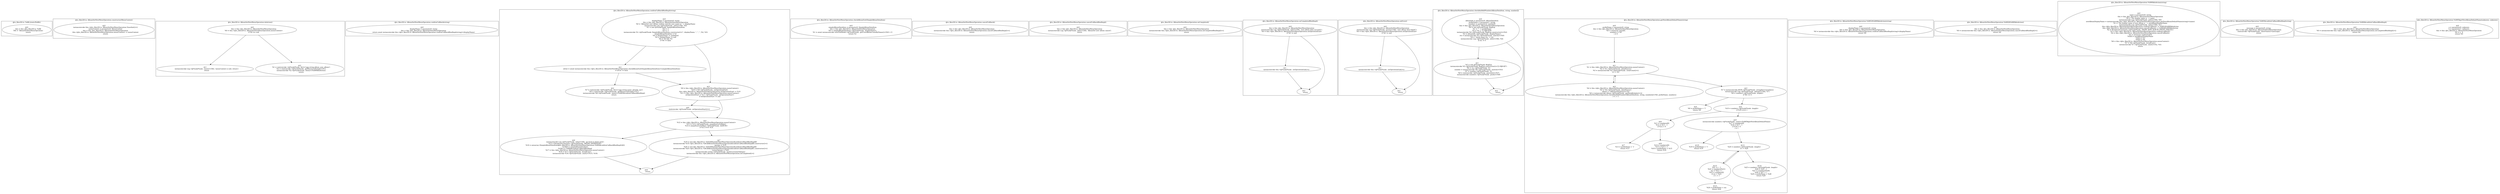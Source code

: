 digraph "20.ts" {
subgraph "cluster_@ts_files/20.ts: %dflt.[static]%dflt()" {
  label="@ts_files/20.ts: %dflt.[static]%dflt()";
  Node33180 [label="id:0
      this = this: @ts_files/20.ts: %dflt
      TAG = 'AlbumSetNewMenuOperation'
      return"];
}
subgraph "cluster_@ts_files/20.ts: AlbumSetNewMenuOperation.constructor(MenuContext)" {
  label="@ts_files/20.ts: AlbumSetNewMenuOperation.constructor(MenuContext)";
  Node63730 [label="id:0
      instanceinvoke this.<@ts_files/20.ts: AlbumSetNewMenuOperation.%instInit()>()
      menuContext = parameter0: MenuContext
      this = this: @ts_files/20.ts: AlbumSetNewMenuOperation
      this.<@ts_files/20.ts: AlbumSetNewMenuOperation.menuContext> = menuContext
      return"];
}
subgraph "cluster_@ts_files/20.ts: AlbumSetNewMenuOperation.doAction()" {
  label="@ts_files/20.ts: AlbumSetNewMenuOperation.doAction()";
  Node48220 [label="id:0
      this = this: @ts_files/20.ts: AlbumSetNewMenuOperation
      %0 = this.<@ts_files/20.ts: AlbumSetNewMenuOperation.menuContext>
      if %0 == null"];
  Node48221 [label="id:1
      instanceinvoke Log.<@%unk/%unk: .warn()>(TAG, 'menuContext is null, return')
      return"];
  Node48222 [label="id:2
      %1 = staticinvoke <@%unk/%unk: .$r()>('app.string.album_new_album')
      %2 = staticinvoke <@%unk/%unk: .getResourceString()>(%1)
      instanceinvoke %2.<@%unk/%unk: .then()>(%AM0$doAction)
      return"];
  Node48220 -> Node48221;
  Node48220 -> Node48222;
}
subgraph "cluster_@ts_files/20.ts: AlbumSetNewMenuOperation.confirmCallback(string)" {
  label="@ts_files/20.ts: AlbumSetNewMenuOperation.confirmCallback(string)";
  Node61990 [label="id:0
      displayName = parameter0: string
      this = this: @ts_files/20.ts: AlbumSetNewMenuOperation
      return await instanceinvoke this.<@ts_files/20.ts: AlbumSetNewMenuOperation.confirmCallbackBindImpl(string)>(displayName)"];
}
subgraph "cluster_@ts_files/20.ts: AlbumSetNewMenuOperation.confirmCallbackBindImpl(string)" {
  label="@ts_files/20.ts: AlbumSetNewMenuOperation.confirmCallbackBindImpl(string)";
  Node69820 [label="id:0
      displayName = parameter0: string
      this = this: @ts_files/20.ts: AlbumSetNewMenuOperation
      %0 = 'AlbumSet new album confirm and the new name is: ' + displayName
      instanceinvoke Log.<@%unk/%unk: .info()>(TAG, %0)
      %1 = new @%unk/%unk: SimpleAlbumDataItem
      %2 = -1
      %3 = -1
      instanceinvoke %1.<@%unk/%unk: SimpleAlbumDataItem.constructor()>('', displayName, '', '', '', %2, %3)
      simpleAlbumDataItem = %1
      %4 = displayName != undefined
      %5 = displayName != null
      %6 = %4 && %5
      if %6 != false"];
  Node69821 [label="id:1
      isExit = await instanceinvoke this.<@ts_files/20.ts: AlbumSetNewMenuOperation.checkAlbumExit(SimpleAlbumDataItem)>(simpleAlbumDataItem)
      if isExit != false"];
  Node69822 [label="id:2
      %7 = staticinvoke <@%unk/%unk: .$r()>('app.string.name_already_use')
      %8 = staticinvoke <@%unk/%unk: .getResourceString()>(%7)
      instanceinvoke %8.<@%unk/%unk: .then()>(%AM3$confirmCallbackBindImpl)
      return"];
  Node69823 [label="id:3
      %9 = this.<@ts_files/20.ts: AlbumSetNewMenuOperation.menuContext>
      %10 = %9.<@%unk/%unk: .onOperationEnd>
      this.<@ts_files/20.ts: AlbumSetNewMenuOperation.onOperationEnd> = %10
      %11 = this.<@ts_files/20.ts: AlbumSetNewMenuOperation.menuContext>
      onOperationStart = %11.<@%unk/%unk: .onOperationStart>
      if onOperationStart != null"];
  Node69824 [label="id:4
      staticinvoke <@%unk/%unk: .onOperationStart()>()"];
  Node69825 [label="id:5
      %12 = this.<@ts_files/20.ts: AlbumSetNewMenuOperation.menuContext>
      %13 = %12.<@%unk/%unk: .jumpSourceToMain>
      %14 = JumpSourceToMain.<@%unk/%unk: .ALBUM>
      if %13 === %14"];
  Node69826 [label="id:6
      instanceinvoke Log.<@%unk/%unk: .info()>(TAG, 'go back to photo grid')
      %15 = BroadcastConstants.<@%unk/%unk: .MEDIA_OPERATION>
      %16 = newarray (SimpleAlbumDataItem|@ts_files/20.ts: AlbumSetNewMenuOperation.%AM4$confirmCallbackBindImpl())[2]
      %16[0] = simpleAlbumDataItem
      %16[1] = %AM4$confirmCallbackBindImpl
      %17 = this.<@ts_files/20.ts: AlbumSetNewMenuOperation.menuContext>
      %18 = %17.<@%unk/%unk: .broadCast>
      instanceinvoke %18.<@%unk/%unk: .emit()>(%15, %16)"];
  Node69827 [label="id:7
      %19 = new @ts_files/20.ts: %AC$AlbumSetNewMenuOperation$confirmCallbackBindImpl$0
      instanceinvoke %19.<@ts_files/20.ts: %AC$AlbumSetNewMenuOperation$confirmCallbackBindImpl$0.constructor()>()
      params = %19
      %20 = new @ts_files/20.ts: %AC$AlbumSetNewMenuOperation$confirmCallbackBindImpl$1
      instanceinvoke %20.<@ts_files/20.ts: %AC$AlbumSetNewMenuOperation$confirmCallbackBindImpl$1.constructor()>()
      routerOptions = %20
      instanceinvoke router.<@%unk/%unk: .push()>(routerOptions)
      instanceinvoke this.<@ts_files/20.ts: AlbumSetNewMenuOperation.onCompleted()>()"];
  Node69828 [label="id:8
      return"];
  Node69820 -> Node69821;
  Node69820 -> Node69823;
  Node69821 -> Node69822;
  Node69821 -> Node69823;
  Node69823 -> Node69824;
  Node69823 -> Node69825;
  Node69824 -> Node69825;
  Node69825 -> Node69826;
  Node69825 -> Node69827;
  Node69826 -> Node69828;
  Node69827 -> Node69828;
}
subgraph "cluster_@ts_files/20.ts: AlbumSetNewMenuOperation.checkAlbumExit(SimpleAlbumDataItem)" {
  label="@ts_files/20.ts: AlbumSetNewMenuOperation.checkAlbumExit(SimpleAlbumDataItem)";
  Node73140 [label="id:0
      simpleAlbumDataItem = parameter0: SimpleAlbumDataItem
      this = this: @ts_files/20.ts: AlbumSetNewMenuOperation
      %0 = simpleAlbumDataItem.<@%unk/%unk: .displayName>
      %1 = await instanceinvoke userFileModel.<@%unk/%unk: .getUserAlbumCountByName()>(%0) > 0
      return %1"];
}
subgraph "cluster_@ts_files/20.ts: AlbumSetNewMenuOperation.cancelCallback()" {
  label="@ts_files/20.ts: AlbumSetNewMenuOperation.cancelCallback()";
  Node54000 [label="id:0
      this = this: @ts_files/20.ts: AlbumSetNewMenuOperation
      instanceinvoke this.<@ts_files/20.ts: AlbumSetNewMenuOperation.cancelCallbackBindImpl()>()
      return"];
}
subgraph "cluster_@ts_files/20.ts: AlbumSetNewMenuOperation.cancelCallbackBindImpl()" {
  label="@ts_files/20.ts: AlbumSetNewMenuOperation.cancelCallbackBindImpl()";
  Node61830 [label="id:0
      this = this: @ts_files/20.ts: AlbumSetNewMenuOperation
      instanceinvoke Log.<@%unk/%unk: .info()>(TAG, 'AlbumSet new album cancel')
      return"];
}
subgraph "cluster_@ts_files/20.ts: AlbumSetNewMenuOperation.onCompleted()" {
  label="@ts_files/20.ts: AlbumSetNewMenuOperation.onCompleted()";
  Node51510 [label="id:0
      this = this: @ts_files/20.ts: AlbumSetNewMenuOperation
      instanceinvoke this.<@ts_files/20.ts: AlbumSetNewMenuOperation.onCompletedBindImpl()>()
      return"];
}
subgraph "cluster_@ts_files/20.ts: AlbumSetNewMenuOperation.onCompletedBindImpl()" {
  label="@ts_files/20.ts: AlbumSetNewMenuOperation.onCompletedBindImpl()";
  Node59340 [label="id:0
      this = this: @ts_files/20.ts: AlbumSetNewMenuOperation
      instanceinvoke Log.<@%unk/%unk: .info()>(TAG, 'new album data succeed!')
      %0 = this.<@ts_files/20.ts: AlbumSetNewMenuOperation.onOperationEnd>
      if %0 != null"];
  Node59341 [label="id:1
      instanceinvoke this.<@%unk/%unk: .onOperationEnd()>()"];
  Node59342 [label="id:2
      return"];
  Node59340 -> Node59341;
  Node59340 -> Node59342;
  Node59341 -> Node59342;
}
subgraph "cluster_@ts_files/20.ts: AlbumSetNewMenuOperation.onError()" {
  label="@ts_files/20.ts: AlbumSetNewMenuOperation.onError()";
  Node47480 [label="id:0
      this = this: @ts_files/20.ts: AlbumSetNewMenuOperation
      instanceinvoke Log.<@%unk/%unk: .error()>(TAG, 'new album data failed!')
      %0 = this.<@ts_files/20.ts: AlbumSetNewMenuOperation.onOperationEnd>
      if %0 != null"];
  Node47481 [label="id:1
      instanceinvoke this.<@%unk/%unk: .onOperationEnd()>()"];
  Node47482 [label="id:2
      return"];
  Node47480 -> Node47481;
  Node47480 -> Node47482;
  Node47481 -> Node47482;
}
subgraph "cluster_@ts_files/20.ts: AlbumSetNewMenuOperation.checkAndAddNumber(AlbumDataItem, string, number[])" {
  label="@ts_files/20.ts: AlbumSetNewMenuOperation.checkAndAddNumber(AlbumDataItem, string, number[])";
  Node85940 [label="id:0
      albumInfo = parameter0: AlbumDataItem
      prefixName = parameter1: string
      numbers = parameter2: number[]
      this = this: @ts_files/20.ts: AlbumSetNewMenuOperation
      %0 = new @%unk/%unk: RegExp
      %1 = '^' + prefixName
      %2 = %1 + '[1-9][0-9]*$'
      instanceinvoke %0.<@%unk/%unk: RegExp.constructor()>(%2)
      %3 = albumInfo.<@%unk/%unk: .displayName>
      res = instanceinvoke %3.<@%unk/%unk: .match()>(%0)
      %4 = 'check name res ' + res
      instanceinvoke Log.<@%unk/%unk: .info()>(TAG, %4)
      if res != 0"];
  Node85941 [label="id:1
      %5 = new @%unk/%unk: RegExp
      instanceinvoke %5.<@%unk/%unk: RegExp.constructor()>('[1-9][0-9]*')
      %6 = res.<@%unk/%unk: .0>
      number = instanceinvoke %6.<@%unk/%unk: .match()>(%5)
      %7 = number.<@%unk/%unk: .0>
      %8 = staticinvoke <@%unk/%unk: .parseInt()>(%7)
      instanceinvoke numbers.<@%unk/%unk: .push()>(%8)"];
  Node85942 [label="id:2
      return"];
  Node85940 -> Node85941;
  Node85940 -> Node85942;
  Node85941 -> Node85942;
}
subgraph "cluster_@ts_files/20.ts: AlbumSetNewMenuOperation.getNewAlbumDefaultName(string)" {
  label="@ts_files/20.ts: AlbumSetNewMenuOperation.getNewAlbumDefaultName(string)";
  Node68770 [label="id:0
      prefixName = parameter0: string
      this = this: @ts_files/20.ts: AlbumSetNewMenuOperation
      %0 = newarray (any)[0]
      numbers = %0
      i = 0"];
  Node68771 [label="id:1
      %1 = this.<@ts_files/20.ts: AlbumSetNewMenuOperation.menuContext>
      %2 = %1.<@%unk/%unk: .dataSource>
      %3 = instanceinvoke %2.<@%unk/%unk: .totalCount()>()
      if i < %3"];
  Node68772 [label="id:2
      %4 = this.<@ts_files/20.ts: AlbumSetNewMenuOperation.menuContext>
      %5 = %4.<@%unk/%unk: .dataSource>
      album = <AlbumsDataSource>%5
      %6 = instanceinvoke album.<@%unk/%unk: .getDataByIndex()>(i)
      instanceinvoke this.<@ts_files/20.ts: AlbumSetNewMenuOperation.checkAndAddNumber(AlbumDataItem, string, number[])>(%6, prefixName, numbers)
      i = i + 1"];
  Node68773 [label="id:3
      %7 = instanceinvoke JSON.<@%unk/%unk: .stringify()>(numbers)
      instanceinvoke Log.<@%unk/%unk: .debug()>(TAG, %7)
      %8 = numbers.<@%unk/%unk: .length>
      if %8 <= 0"];
  Node68774 [label="id:4
      %9 = prefixName + '1'
      return %9"];
  Node68775 [label="id:5
      %10 = numbers.<@%unk/%unk: .length>
      if %10 === 1"];
  Node68776 [label="id:6
      %11 = numbers[0]
      %12 = %11 - 1
      if %12 > 0"];
  Node68777 [label="id:7
      %13 = prefixName + '1'
      return %13"];
  Node68778 [label="id:8
      %14 = numbers[0]
      %15 = %14 + 1
      %16 = prefixName + %15
      return %16"];
  Node68779 [label="id:9
      instanceinvoke numbers.<@%unk/%unk: .sort()>(%AM5$getNewAlbumDefaultName)
      %17 = numbers[0]
      %18 = %17 - 1
      if %18 > 0
      i = 1"];
  Node687710 [label="id:10
      %19 = prefixName + '1'
      return %19"];
  Node687711 [label="id:11
      %20 = numbers.<@%unk/%unk: .length>
      if i < %20"];
  Node687712 [label="id:12
      %21 = i - 1
      %22 = numbers[%21]
      res = %22 + 1
      %23 = numbers[i]
      if res < %23
      i = i + 1"];
  Node687713 [label="id:13
      %24 = prefixName + res
      return %24"];
  Node687714 [label="id:14
      %25 = numbers.<@%unk/%unk: .length>
      %26 = %25 - 1
      %27 = numbers[%26]
      %28 = %27 + 1
      %29 = prefixName + %28
      return %29"];
  Node68770 -> Node68771;
  Node68771 -> Node68772;
  Node68771 -> Node68773;
  Node68772 -> Node68771;
  Node68773 -> Node68774;
  Node68773 -> Node68775;
  Node68775 -> Node68776;
  Node68775 -> Node68779;
  Node68776 -> Node68777;
  Node68776 -> Node68778;
  Node68779 -> Node687710;
  Node68779 -> Node687711;
  Node687711 -> Node687712;
  Node687711 -> Node687714;
  Node687712 -> Node687713;
  Node687712 -> Node687711;
}
subgraph "cluster_@ts_files/20.ts: AlbumSetNewMenuOperation.%AM1$%AM0$doAction(string)" {
  label="@ts_files/20.ts: AlbumSetNewMenuOperation.%AM1$%AM0$doAction(string)";
  Node60120 [label="id:0
      displayName = parameter0: string
      this = this: @ts_files/20.ts: AlbumSetNewMenuOperation
      %0 = instanceinvoke this.<@ts_files/20.ts: AlbumSetNewMenuOperation.confirmCallbackBindImpl(string)>(displayName)
      return %0"];
}
subgraph "cluster_@ts_files/20.ts: AlbumSetNewMenuOperation.%AM2$%AM0$doAction()" {
  label="@ts_files/20.ts: AlbumSetNewMenuOperation.%AM2$%AM0$doAction()";
  Node53500 [label="id:0
      this = this: @ts_files/20.ts: AlbumSetNewMenuOperation
      %0 = instanceinvoke this.<@ts_files/20.ts: AlbumSetNewMenuOperation.cancelCallbackBindImpl()>()
      return %0"];
}
subgraph "cluster_@ts_files/20.ts: AlbumSetNewMenuOperation.%AM0$doAction(string)" {
  label="@ts_files/20.ts: AlbumSetNewMenuOperation.%AM0$doAction(string)";
  Node57480 [label="id:0
      name = parameter0: string
      this = this: @ts_files/20.ts: AlbumSetNewMenuOperation
      %0 = 'The display name is ' + name
      instanceinvoke Log.<@%unk/%unk: .info()>(TAG, %0)
      newAlbumDisplayName = instanceinvoke this.<@ts_files/20.ts: AlbumSetNewMenuOperation.getNewAlbumDefaultName(string)>(name)
      %1 = 'The display name of new album is ' + newAlbumDisplayName
      instanceinvoke Log.<@%unk/%unk: .info()>(TAG, %1)
      this.<@ts_files/20.ts: AlbumSetNewMenuOperation.confirmCallback> = %AM1$%AM0$doAction
      this.<@ts_files/20.ts: AlbumSetNewMenuOperation.cancelCallback> = %AM2$%AM0$doAction
      %2 = BroadcastConstants.<@%unk/%unk: .SHOW_NEW_ALBUM_PHOTO_DIALOG>
      %3 = this.<@ts_files/20.ts: AlbumSetNewMenuOperation.confirmCallback>
      %4 = this.<@ts_files/20.ts: AlbumSetNewMenuOperation.cancelCallback>
      %5 = newarray (unknown)[3]
      %5[0] = newAlbumDisplayName
      %5[1] = %3
      %5[2] = %4
      %6 = this.<@ts_files/20.ts: AlbumSetNewMenuOperation.menuContext>
      %7 = %6.<@%unk/%unk: .broadCast>
      instanceinvoke %7.<@%unk/%unk: .emit()>(%2, %5)
      return"];
}
subgraph "cluster_@ts_files/20.ts: AlbumSetNewMenuOperation.%AM3$confirmCallbackBindImpl(string)" {
  label="@ts_files/20.ts: AlbumSetNewMenuOperation.%AM3$confirmCallbackBindImpl(string)";
  Node72480 [label="id:0
      message = parameter0: string
      this = this: @ts_files/20.ts: AlbumSetNewMenuOperation
      staticinvoke <@%unk/%unk: .showToast()>(message)
      return"];
}
subgraph "cluster_@ts_files/20.ts: AlbumSetNewMenuOperation.%AM4$confirmCallbackBindImpl()" {
  label="@ts_files/20.ts: AlbumSetNewMenuOperation.%AM4$confirmCallbackBindImpl()";
  Node65860 [label="id:0
      this = this: @ts_files/20.ts: AlbumSetNewMenuOperation
      %0 = instanceinvoke this.<@ts_files/20.ts: AlbumSetNewMenuOperation.onCompletedBindImpl()>()
      return %0"];
}
subgraph "cluster_@ts_files/20.ts: AlbumSetNewMenuOperation.%AM5$getNewAlbumDefaultName(unknown, unknown)" {
  label="@ts_files/20.ts: AlbumSetNewMenuOperation.%AM5$getNewAlbumDefaultName(unknown, unknown)";
  Node81260 [label="id:0
      a = parameter0: unknown
      b = parameter1: unknown
      this = this: @ts_files/20.ts: AlbumSetNewMenuOperation
      %0 = a - b
      return %0"];
}
}
